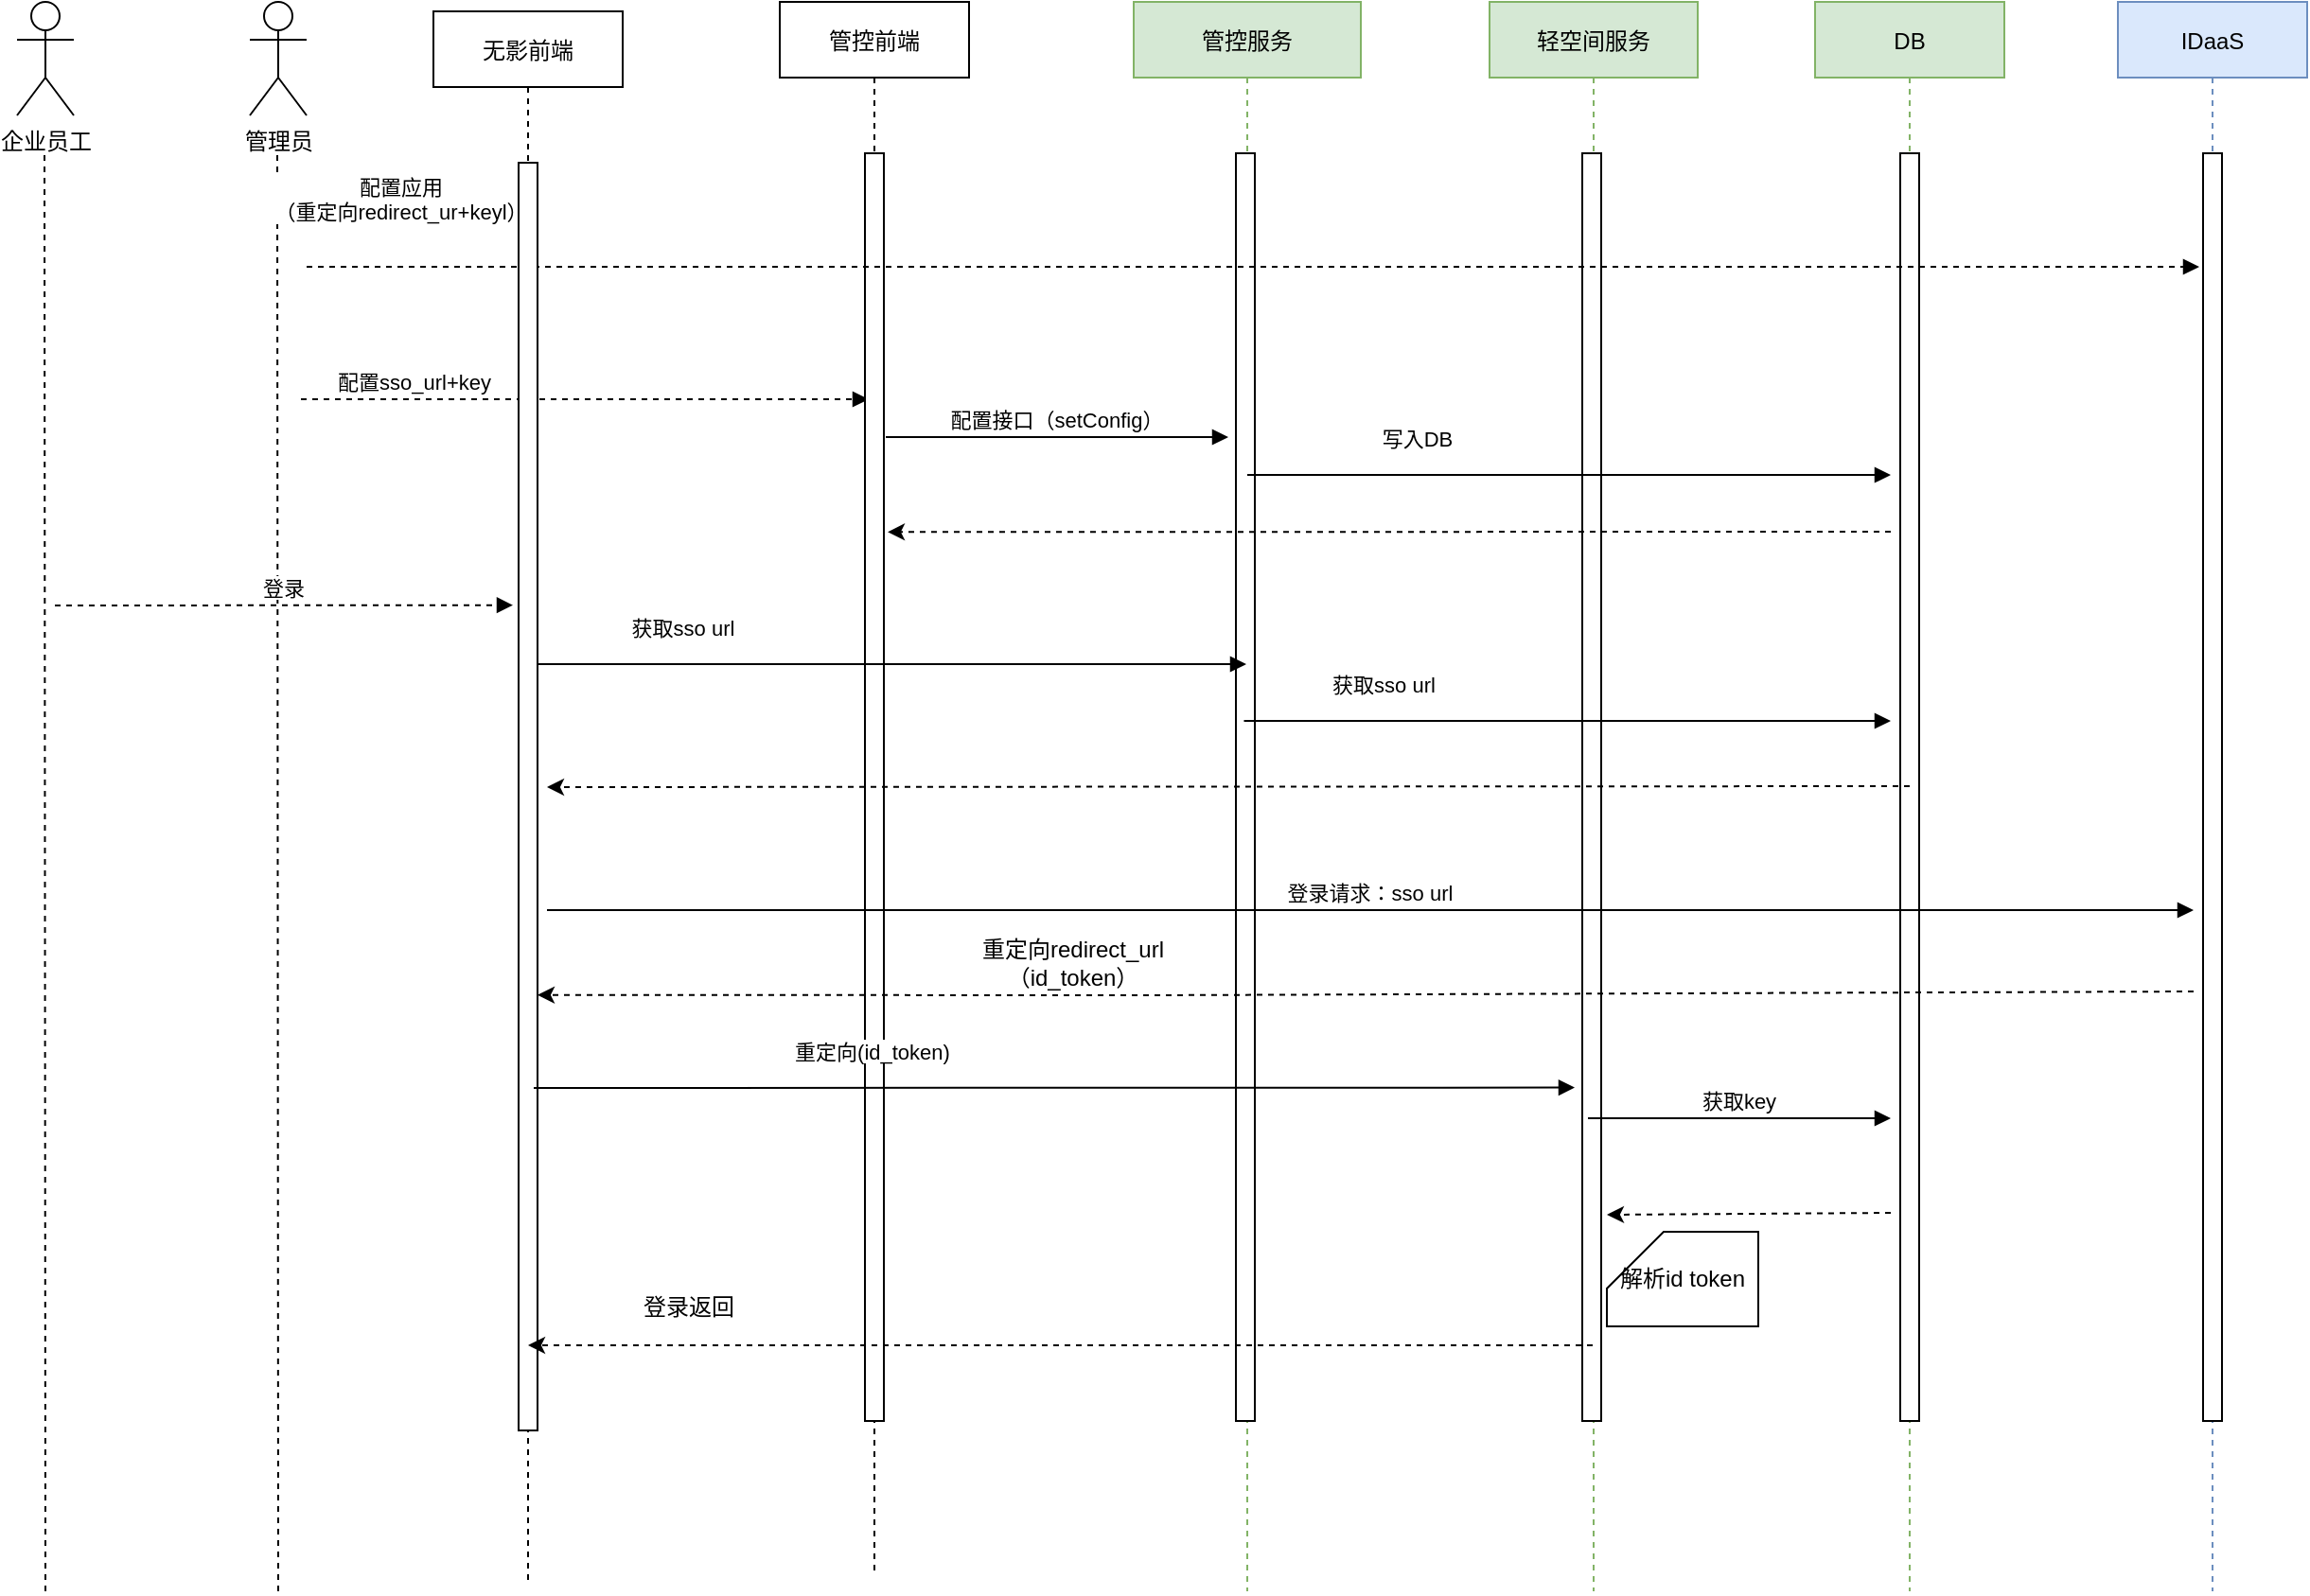 <mxfile version="14.9.3" type="github">
  <diagram id="Wvz9GBNgI8FM-CAZ9Jkj" name="Page-1">
    <mxGraphModel dx="2092" dy="841" grid="1" gridSize="10" guides="1" tooltips="1" connect="1" arrows="1" fold="1" page="1" pageScale="1" pageWidth="827" pageHeight="1169" math="0" shadow="0">
      <root>
        <mxCell id="0" />
        <mxCell id="1" parent="0" />
        <mxCell id="AIT565lb91MDrdjl6Oma-1" value="管控服务" style="shape=umlLifeline;perimeter=lifelinePerimeter;container=1;collapsible=0;recursiveResize=0;rounded=0;shadow=0;strokeWidth=1;fillColor=#d5e8d4;strokeColor=#82b366;" vertex="1" parent="1">
          <mxGeometry x="110" y="80" width="120" height="840" as="geometry" />
        </mxCell>
        <mxCell id="AIT565lb91MDrdjl6Oma-2" value="" style="points=[];perimeter=orthogonalPerimeter;rounded=0;shadow=0;strokeWidth=1;" vertex="1" parent="AIT565lb91MDrdjl6Oma-1">
          <mxGeometry x="54" y="80" width="10" height="670" as="geometry" />
        </mxCell>
        <mxCell id="AIT565lb91MDrdjl6Oma-3" value="管理员" style="shape=umlActor;verticalLabelPosition=bottom;verticalAlign=top;html=1;outlineConnect=0;" vertex="1" parent="1">
          <mxGeometry x="-357" y="80" width="30" height="60" as="geometry" />
        </mxCell>
        <mxCell id="AIT565lb91MDrdjl6Oma-4" value="" style="endArrow=none;dashed=1;html=1;" edge="1" parent="1">
          <mxGeometry width="50" height="50" relative="1" as="geometry">
            <mxPoint x="-342" y="920" as="sourcePoint" />
            <mxPoint x="-342.5" y="160" as="targetPoint" />
          </mxGeometry>
        </mxCell>
        <mxCell id="AIT565lb91MDrdjl6Oma-5" value="轻空间服务" style="shape=umlLifeline;perimeter=lifelinePerimeter;container=1;collapsible=0;recursiveResize=0;rounded=0;shadow=0;strokeWidth=1;fillColor=#d5e8d4;strokeColor=#82b366;" vertex="1" parent="1">
          <mxGeometry x="298" y="80" width="110" height="840" as="geometry" />
        </mxCell>
        <mxCell id="AIT565lb91MDrdjl6Oma-6" value="" style="points=[];perimeter=orthogonalPerimeter;rounded=0;shadow=0;strokeWidth=1;" vertex="1" parent="AIT565lb91MDrdjl6Oma-5">
          <mxGeometry x="49" y="80" width="10" height="670" as="geometry" />
        </mxCell>
        <mxCell id="AIT565lb91MDrdjl6Oma-7" value="DB" style="shape=umlLifeline;perimeter=lifelinePerimeter;container=1;collapsible=0;recursiveResize=0;rounded=0;shadow=0;strokeWidth=1;fillColor=#d5e8d4;strokeColor=#82b366;" vertex="1" parent="1">
          <mxGeometry x="470" y="80" width="100" height="840" as="geometry" />
        </mxCell>
        <mxCell id="AIT565lb91MDrdjl6Oma-8" value="" style="points=[];perimeter=orthogonalPerimeter;rounded=0;shadow=0;strokeWidth=1;" vertex="1" parent="AIT565lb91MDrdjl6Oma-7">
          <mxGeometry x="45" y="80" width="10" height="670" as="geometry" />
        </mxCell>
        <mxCell id="AIT565lb91MDrdjl6Oma-9" value="配置sso_url+key" style="verticalAlign=bottom;endArrow=block;shadow=0;strokeWidth=1;dashed=1;" edge="1" parent="1">
          <mxGeometry x="-0.6" relative="1" as="geometry">
            <mxPoint x="-330" y="290" as="sourcePoint" />
            <mxPoint x="-30" y="290" as="targetPoint" />
            <mxPoint as="offset" />
          </mxGeometry>
        </mxCell>
        <mxCell id="AIT565lb91MDrdjl6Oma-12" value="登录" style="verticalAlign=bottom;endArrow=block;shadow=0;strokeWidth=1;entryX=-0.3;entryY=0.349;entryDx=0;entryDy=0;entryPerimeter=0;dashed=1;" edge="1" parent="1" target="AIT565lb91MDrdjl6Oma-33">
          <mxGeometry relative="1" as="geometry">
            <mxPoint x="-460" y="399" as="sourcePoint" />
            <mxPoint x="160" y="399" as="targetPoint" />
          </mxGeometry>
        </mxCell>
        <mxCell id="AIT565lb91MDrdjl6Oma-13" value="管控前端" style="shape=umlLifeline;perimeter=lifelinePerimeter;container=1;collapsible=0;recursiveResize=0;rounded=0;shadow=0;strokeWidth=1;" vertex="1" parent="1">
          <mxGeometry x="-77" y="80" width="100" height="830" as="geometry" />
        </mxCell>
        <mxCell id="AIT565lb91MDrdjl6Oma-14" value="" style="points=[];perimeter=orthogonalPerimeter;rounded=0;shadow=0;strokeWidth=1;" vertex="1" parent="AIT565lb91MDrdjl6Oma-13">
          <mxGeometry x="45" y="80" width="10" height="670" as="geometry" />
        </mxCell>
        <mxCell id="AIT565lb91MDrdjl6Oma-15" value="配置接口（setConfig）" style="verticalAlign=bottom;endArrow=block;shadow=0;strokeWidth=1;" edge="1" parent="1">
          <mxGeometry relative="1" as="geometry">
            <mxPoint x="-21" y="310.0" as="sourcePoint" />
            <mxPoint x="160" y="310" as="targetPoint" />
          </mxGeometry>
        </mxCell>
        <mxCell id="AIT565lb91MDrdjl6Oma-18" value="获取sso url" style="verticalAlign=bottom;endArrow=block;shadow=0;strokeWidth=1;" edge="1" parent="1" target="AIT565lb91MDrdjl6Oma-1">
          <mxGeometry x="-0.567" y="10" relative="1" as="geometry">
            <mxPoint x="-210" y="430.0" as="sourcePoint" />
            <mxPoint x="-33" y="430" as="targetPoint" />
            <mxPoint as="offset" />
          </mxGeometry>
        </mxCell>
        <mxCell id="AIT565lb91MDrdjl6Oma-20" value="IDaaS" style="shape=umlLifeline;perimeter=lifelinePerimeter;container=1;collapsible=0;recursiveResize=0;rounded=0;shadow=0;strokeWidth=1;fillColor=#dae8fc;strokeColor=#6c8ebf;" vertex="1" parent="1">
          <mxGeometry x="630" y="80" width="100" height="840" as="geometry" />
        </mxCell>
        <mxCell id="AIT565lb91MDrdjl6Oma-21" value="" style="points=[];perimeter=orthogonalPerimeter;rounded=0;shadow=0;strokeWidth=1;" vertex="1" parent="AIT565lb91MDrdjl6Oma-20">
          <mxGeometry x="45" y="80" width="10" height="670" as="geometry" />
        </mxCell>
        <mxCell id="AIT565lb91MDrdjl6Oma-24" value="写入DB" style="verticalAlign=bottom;endArrow=block;shadow=0;strokeWidth=1;" edge="1" parent="1">
          <mxGeometry x="-0.471" y="10" relative="1" as="geometry">
            <mxPoint x="170" y="330.0" as="sourcePoint" />
            <mxPoint x="510" y="330" as="targetPoint" />
            <mxPoint as="offset" />
          </mxGeometry>
        </mxCell>
        <mxCell id="AIT565lb91MDrdjl6Oma-27" value="企业员工" style="shape=umlActor;verticalLabelPosition=bottom;verticalAlign=top;html=1;outlineConnect=0;" vertex="1" parent="1">
          <mxGeometry x="-480" y="80" width="30" height="60" as="geometry" />
        </mxCell>
        <mxCell id="AIT565lb91MDrdjl6Oma-28" value="" style="endArrow=none;dashed=1;html=1;" edge="1" parent="1">
          <mxGeometry width="50" height="50" relative="1" as="geometry">
            <mxPoint x="-465" y="920" as="sourcePoint" />
            <mxPoint x="-465.5" y="160" as="targetPoint" />
          </mxGeometry>
        </mxCell>
        <mxCell id="AIT565lb91MDrdjl6Oma-29" value="配置应用&#xa;（重定向redirect_ur+keyl）" style="verticalAlign=bottom;endArrow=block;shadow=0;strokeWidth=1;dashed=1;" edge="1" parent="1">
          <mxGeometry x="-0.9" y="20" relative="1" as="geometry">
            <mxPoint x="-327" y="220" as="sourcePoint" />
            <mxPoint x="673" y="220" as="targetPoint" />
            <mxPoint as="offset" />
          </mxGeometry>
        </mxCell>
        <mxCell id="AIT565lb91MDrdjl6Oma-32" value="无影前端" style="shape=umlLifeline;perimeter=lifelinePerimeter;container=1;collapsible=0;recursiveResize=0;rounded=0;shadow=0;strokeWidth=1;" vertex="1" parent="1">
          <mxGeometry x="-260" y="85" width="100" height="830" as="geometry" />
        </mxCell>
        <mxCell id="AIT565lb91MDrdjl6Oma-33" value="" style="points=[];perimeter=orthogonalPerimeter;rounded=0;shadow=0;strokeWidth=1;" vertex="1" parent="AIT565lb91MDrdjl6Oma-32">
          <mxGeometry x="45" y="80" width="10" height="670" as="geometry" />
        </mxCell>
        <mxCell id="AIT565lb91MDrdjl6Oma-34" value="获取sso url" style="verticalAlign=bottom;endArrow=block;shadow=0;strokeWidth=1;" edge="1" parent="1">
          <mxGeometry x="-0.567" y="10" relative="1" as="geometry">
            <mxPoint x="168.25" y="460.0" as="sourcePoint" />
            <mxPoint x="510" y="460" as="targetPoint" />
            <mxPoint as="offset" />
          </mxGeometry>
        </mxCell>
        <mxCell id="AIT565lb91MDrdjl6Oma-35" value="" style="endArrow=classic;html=1;entryX=0.57;entryY=0.205;entryDx=0;entryDy=0;entryPerimeter=0;dashed=1;" edge="1" parent="1">
          <mxGeometry width="50" height="50" relative="1" as="geometry">
            <mxPoint x="510" y="360" as="sourcePoint" />
            <mxPoint x="-20" y="360.15" as="targetPoint" />
          </mxGeometry>
        </mxCell>
        <mxCell id="AIT565lb91MDrdjl6Oma-37" value="" style="endArrow=classic;html=1;dashed=1;" edge="1" parent="1">
          <mxGeometry width="50" height="50" relative="1" as="geometry">
            <mxPoint x="520" y="494.5" as="sourcePoint" />
            <mxPoint x="-200" y="495" as="targetPoint" />
          </mxGeometry>
        </mxCell>
        <mxCell id="AIT565lb91MDrdjl6Oma-38" value="登录请求：sso url" style="verticalAlign=bottom;endArrow=block;shadow=0;strokeWidth=1;" edge="1" parent="1">
          <mxGeometry relative="1" as="geometry">
            <mxPoint x="-200" y="560" as="sourcePoint" />
            <mxPoint x="670" y="560" as="targetPoint" />
          </mxGeometry>
        </mxCell>
        <mxCell id="AIT565lb91MDrdjl6Oma-39" value="" style="endArrow=classic;html=1;dashed=1;entryX=1;entryY=0.652;entryDx=0;entryDy=0;entryPerimeter=0;" edge="1" parent="1">
          <mxGeometry width="50" height="50" relative="1" as="geometry">
            <mxPoint x="670" y="603" as="sourcePoint" />
            <mxPoint x="-205" y="604.84" as="targetPoint" />
            <Array as="points">
              <mxPoint x="120" y="605" />
            </Array>
          </mxGeometry>
        </mxCell>
        <mxCell id="AIT565lb91MDrdjl6Oma-41" value="重定向redirect_url（id_token）" style="text;html=1;strokeColor=none;fillColor=none;align=center;verticalAlign=middle;whiteSpace=wrap;rounded=0;" vertex="1" parent="1">
          <mxGeometry x="23" y="585" width="110" height="5" as="geometry" />
        </mxCell>
        <mxCell id="AIT565lb91MDrdjl6Oma-43" value="重定向(id_token)" style="verticalAlign=bottom;endArrow=block;shadow=0;strokeWidth=1;entryX=-0.4;entryY=0.737;entryDx=0;entryDy=0;entryPerimeter=0;" edge="1" parent="1" target="AIT565lb91MDrdjl6Oma-6">
          <mxGeometry x="-0.35" y="10" relative="1" as="geometry">
            <mxPoint x="-207" y="654.0" as="sourcePoint" />
            <mxPoint x="153" y="654" as="targetPoint" />
            <mxPoint as="offset" />
          </mxGeometry>
        </mxCell>
        <mxCell id="AIT565lb91MDrdjl6Oma-49" value="解析id token" style="shape=card;whiteSpace=wrap;html=1;" vertex="1" parent="1">
          <mxGeometry x="360" y="730" width="80" height="50" as="geometry" />
        </mxCell>
        <mxCell id="AIT565lb91MDrdjl6Oma-50" value="" style="endArrow=classic;html=1;dashed=1;" edge="1" parent="1">
          <mxGeometry width="50" height="50" relative="1" as="geometry">
            <mxPoint x="352.5" y="790" as="sourcePoint" />
            <mxPoint x="-210" y="790" as="targetPoint" />
            <Array as="points">
              <mxPoint x="10" y="790" />
            </Array>
          </mxGeometry>
        </mxCell>
        <mxCell id="AIT565lb91MDrdjl6Oma-51" value="登录返回" style="text;html=1;strokeColor=none;fillColor=none;align=center;verticalAlign=middle;whiteSpace=wrap;rounded=0;" vertex="1" parent="1">
          <mxGeometry x="-160" y="760" width="70" height="20" as="geometry" />
        </mxCell>
        <mxCell id="AIT565lb91MDrdjl6Oma-52" value="获取key" style="verticalAlign=bottom;endArrow=block;shadow=0;strokeWidth=1;" edge="1" parent="1">
          <mxGeometry relative="1" as="geometry">
            <mxPoint x="350" y="670.0" as="sourcePoint" />
            <mxPoint x="510" y="670" as="targetPoint" />
          </mxGeometry>
        </mxCell>
        <mxCell id="AIT565lb91MDrdjl6Oma-53" value="" style="endArrow=classic;html=1;dashed=1;" edge="1" parent="1">
          <mxGeometry width="50" height="50" relative="1" as="geometry">
            <mxPoint x="510" y="720" as="sourcePoint" />
            <mxPoint x="360" y="721" as="targetPoint" />
          </mxGeometry>
        </mxCell>
      </root>
    </mxGraphModel>
  </diagram>
</mxfile>

